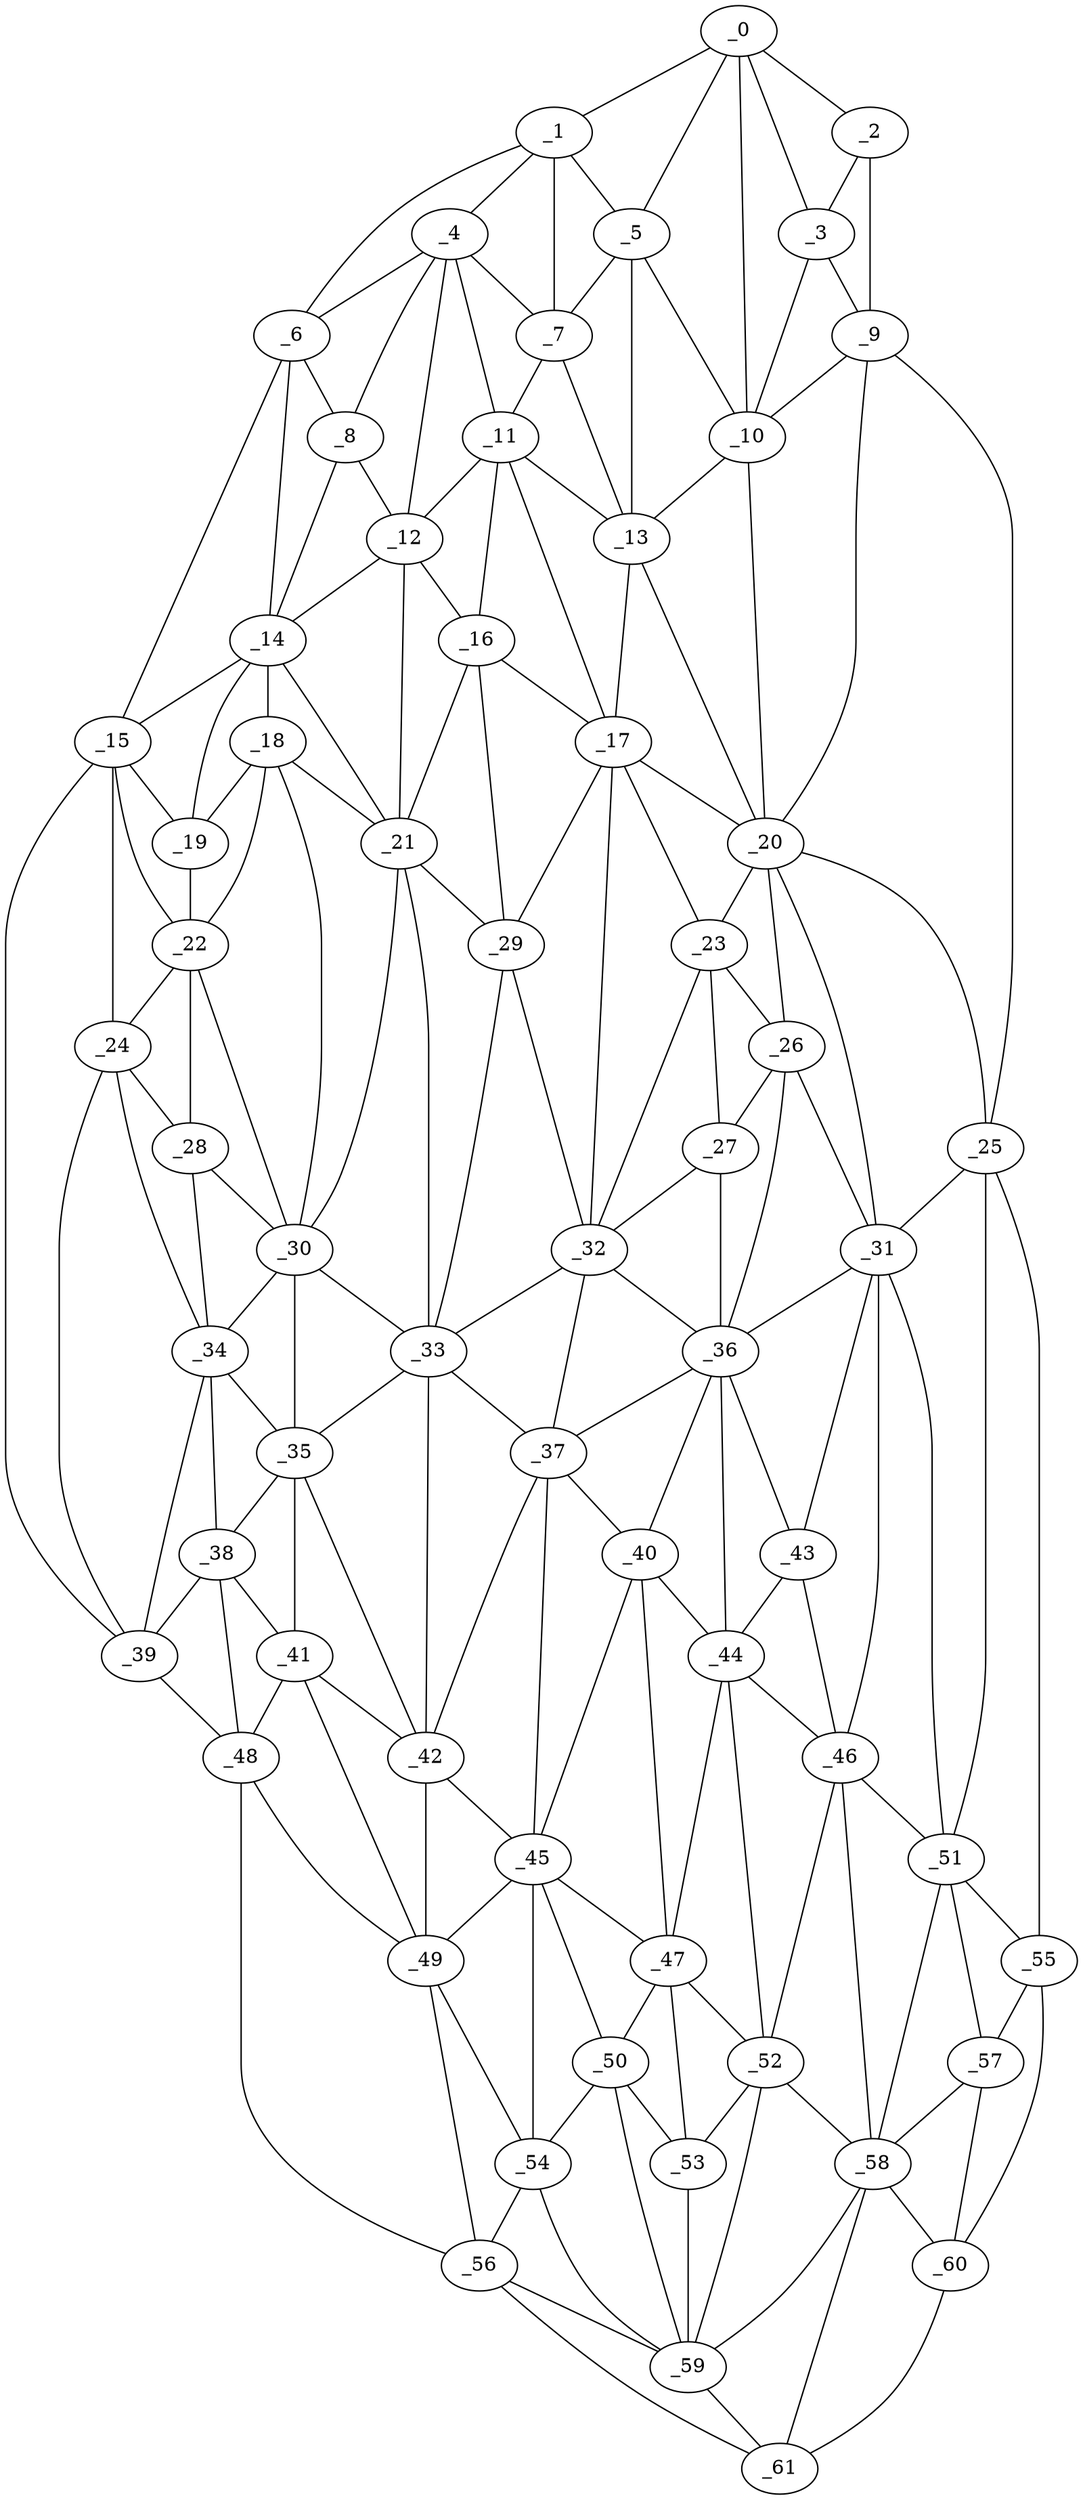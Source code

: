 graph "obj16__350.gxl" {
	_0	 [x=1,
		y=43];
	_1	 [x=1,
		y=53];
	_0 -- _1	 [valence=1];
	_2	 [x=5,
		y=17];
	_0 -- _2	 [valence=1];
	_3	 [x=8,
		y=27];
	_0 -- _3	 [valence=2];
	_5	 [x=16,
		y=55];
	_0 -- _5	 [valence=1];
	_10	 [x=24,
		y=46];
	_0 -- _10	 [valence=2];
	_4	 [x=13,
		y=84];
	_1 -- _4	 [valence=1];
	_1 -- _5	 [valence=2];
	_6	 [x=16,
		y=106];
	_1 -- _6	 [valence=1];
	_7	 [x=22,
		y=71];
	_1 -- _7	 [valence=2];
	_2 -- _3	 [valence=2];
	_9	 [x=24,
		y=8];
	_2 -- _9	 [valence=1];
	_3 -- _9	 [valence=2];
	_3 -- _10	 [valence=2];
	_4 -- _6	 [valence=2];
	_4 -- _7	 [valence=2];
	_8	 [x=22,
		y=92];
	_4 -- _8	 [valence=2];
	_11	 [x=25,
		y=78];
	_4 -- _11	 [valence=2];
	_12	 [x=28,
		y=86];
	_4 -- _12	 [valence=1];
	_5 -- _7	 [valence=2];
	_5 -- _10	 [valence=2];
	_13	 [x=31,
		y=60];
	_5 -- _13	 [valence=2];
	_6 -- _8	 [valence=1];
	_14	 [x=31,
		y=101];
	_6 -- _14	 [valence=2];
	_15	 [x=31,
		y=119];
	_6 -- _15	 [valence=1];
	_7 -- _11	 [valence=1];
	_7 -- _13	 [valence=2];
	_8 -- _12	 [valence=2];
	_8 -- _14	 [valence=1];
	_9 -- _10	 [valence=1];
	_20	 [x=38,
		y=47];
	_9 -- _20	 [valence=2];
	_25	 [x=48,
		y=11];
	_9 -- _25	 [valence=1];
	_10 -- _13	 [valence=2];
	_10 -- _20	 [valence=1];
	_11 -- _12	 [valence=2];
	_11 -- _13	 [valence=2];
	_16	 [x=35,
		y=84];
	_11 -- _16	 [valence=2];
	_17	 [x=36,
		y=60];
	_11 -- _17	 [valence=1];
	_12 -- _14	 [valence=2];
	_12 -- _16	 [valence=2];
	_21	 [x=42,
		y=95];
	_12 -- _21	 [valence=1];
	_13 -- _17	 [valence=2];
	_13 -- _20	 [valence=2];
	_14 -- _15	 [valence=1];
	_18	 [x=37,
		y=101];
	_14 -- _18	 [valence=2];
	_19	 [x=37,
		y=108];
	_14 -- _19	 [valence=1];
	_14 -- _21	 [valence=2];
	_15 -- _19	 [valence=2];
	_22	 [x=42,
		y=109];
	_15 -- _22	 [valence=1];
	_24	 [x=47,
		y=118];
	_15 -- _24	 [valence=2];
	_39	 [x=66,
		y=120];
	_15 -- _39	 [valence=1];
	_16 -- _17	 [valence=2];
	_16 -- _21	 [valence=2];
	_29	 [x=50,
		y=79];
	_16 -- _29	 [valence=1];
	_17 -- _20	 [valence=1];
	_23	 [x=45,
		y=55];
	_17 -- _23	 [valence=1];
	_17 -- _29	 [valence=2];
	_32	 [x=57,
		y=68];
	_17 -- _32	 [valence=2];
	_18 -- _19	 [valence=2];
	_18 -- _21	 [valence=2];
	_18 -- _22	 [valence=1];
	_30	 [x=50,
		y=103];
	_18 -- _30	 [valence=2];
	_19 -- _22	 [valence=1];
	_20 -- _23	 [valence=1];
	_20 -- _25	 [valence=1];
	_26	 [x=49,
		y=50];
	_20 -- _26	 [valence=2];
	_31	 [x=51,
		y=44];
	_20 -- _31	 [valence=2];
	_21 -- _29	 [valence=2];
	_21 -- _30	 [valence=1];
	_33	 [x=57,
		y=79];
	_21 -- _33	 [valence=1];
	_22 -- _24	 [valence=2];
	_28	 [x=49,
		y=112];
	_22 -- _28	 [valence=1];
	_22 -- _30	 [valence=2];
	_23 -- _26	 [valence=2];
	_27	 [x=49,
		y=55];
	_23 -- _27	 [valence=2];
	_23 -- _32	 [valence=1];
	_24 -- _28	 [valence=2];
	_34	 [x=58,
		y=113];
	_24 -- _34	 [valence=2];
	_24 -- _39	 [valence=1];
	_25 -- _31	 [valence=2];
	_51	 [x=84,
		y=33];
	_25 -- _51	 [valence=2];
	_55	 [x=94,
		y=18];
	_25 -- _55	 [valence=1];
	_26 -- _27	 [valence=2];
	_26 -- _31	 [valence=1];
	_36	 [x=65,
		y=60];
	_26 -- _36	 [valence=2];
	_27 -- _32	 [valence=2];
	_27 -- _36	 [valence=2];
	_28 -- _30	 [valence=1];
	_28 -- _34	 [valence=2];
	_29 -- _32	 [valence=2];
	_29 -- _33	 [valence=2];
	_30 -- _33	 [valence=2];
	_30 -- _34	 [valence=2];
	_35	 [x=59,
		y=104];
	_30 -- _35	 [valence=1];
	_31 -- _36	 [valence=1];
	_43	 [x=73,
		y=53];
	_31 -- _43	 [valence=2];
	_46	 [x=80,
		y=48];
	_31 -- _46	 [valence=2];
	_31 -- _51	 [valence=1];
	_32 -- _33	 [valence=2];
	_32 -- _36	 [valence=2];
	_37	 [x=65,
		y=73];
	_32 -- _37	 [valence=2];
	_33 -- _35	 [valence=2];
	_33 -- _37	 [valence=1];
	_42	 [x=72,
		y=94];
	_33 -- _42	 [valence=1];
	_34 -- _35	 [valence=1];
	_38	 [x=65,
		y=109];
	_34 -- _38	 [valence=2];
	_34 -- _39	 [valence=1];
	_35 -- _38	 [valence=2];
	_41	 [x=71,
		y=99];
	_35 -- _41	 [valence=2];
	_35 -- _42	 [valence=2];
	_36 -- _37	 [valence=1];
	_40	 [x=69,
		y=71];
	_36 -- _40	 [valence=2];
	_36 -- _43	 [valence=2];
	_44	 [x=74,
		y=61];
	_36 -- _44	 [valence=2];
	_37 -- _40	 [valence=1];
	_37 -- _42	 [valence=1];
	_45	 [x=79,
		y=84];
	_37 -- _45	 [valence=2];
	_38 -- _39	 [valence=2];
	_38 -- _41	 [valence=2];
	_48	 [x=80,
		y=116];
	_38 -- _48	 [valence=1];
	_39 -- _48	 [valence=1];
	_40 -- _44	 [valence=2];
	_40 -- _45	 [valence=2];
	_47	 [x=80,
		y=73];
	_40 -- _47	 [valence=2];
	_41 -- _42	 [valence=2];
	_41 -- _48	 [valence=1];
	_49	 [x=81,
		y=100];
	_41 -- _49	 [valence=2];
	_42 -- _45	 [valence=2];
	_42 -- _49	 [valence=2];
	_43 -- _44	 [valence=2];
	_43 -- _46	 [valence=2];
	_44 -- _46	 [valence=2];
	_44 -- _47	 [valence=2];
	_52	 [x=87,
		y=62];
	_44 -- _52	 [valence=2];
	_45 -- _47	 [valence=1];
	_45 -- _49	 [valence=1];
	_50	 [x=83,
		y=77];
	_45 -- _50	 [valence=2];
	_54	 [x=90,
		y=92];
	_45 -- _54	 [valence=1];
	_46 -- _51	 [valence=2];
	_46 -- _52	 [valence=2];
	_58	 [x=95,
		y=43];
	_46 -- _58	 [valence=2];
	_47 -- _50	 [valence=1];
	_47 -- _52	 [valence=2];
	_53	 [x=88,
		y=73];
	_47 -- _53	 [valence=2];
	_48 -- _49	 [valence=2];
	_56	 [x=94,
		y=97];
	_48 -- _56	 [valence=1];
	_49 -- _54	 [valence=2];
	_49 -- _56	 [valence=1];
	_50 -- _53	 [valence=2];
	_50 -- _54	 [valence=2];
	_59	 [x=95,
		y=76];
	_50 -- _59	 [valence=2];
	_51 -- _55	 [valence=2];
	_57	 [x=95,
		y=26];
	_51 -- _57	 [valence=2];
	_51 -- _58	 [valence=1];
	_52 -- _53	 [valence=2];
	_52 -- _58	 [valence=2];
	_52 -- _59	 [valence=2];
	_53 -- _59	 [valence=2];
	_54 -- _56	 [valence=2];
	_54 -- _59	 [valence=2];
	_55 -- _57	 [valence=2];
	_60	 [x=118,
		y=31];
	_55 -- _60	 [valence=1];
	_56 -- _59	 [valence=2];
	_61	 [x=126,
		y=39];
	_56 -- _61	 [valence=1];
	_57 -- _58	 [valence=2];
	_57 -- _60	 [valence=2];
	_58 -- _59	 [valence=2];
	_58 -- _60	 [valence=2];
	_58 -- _61	 [valence=2];
	_59 -- _61	 [valence=1];
	_60 -- _61	 [valence=1];
}
